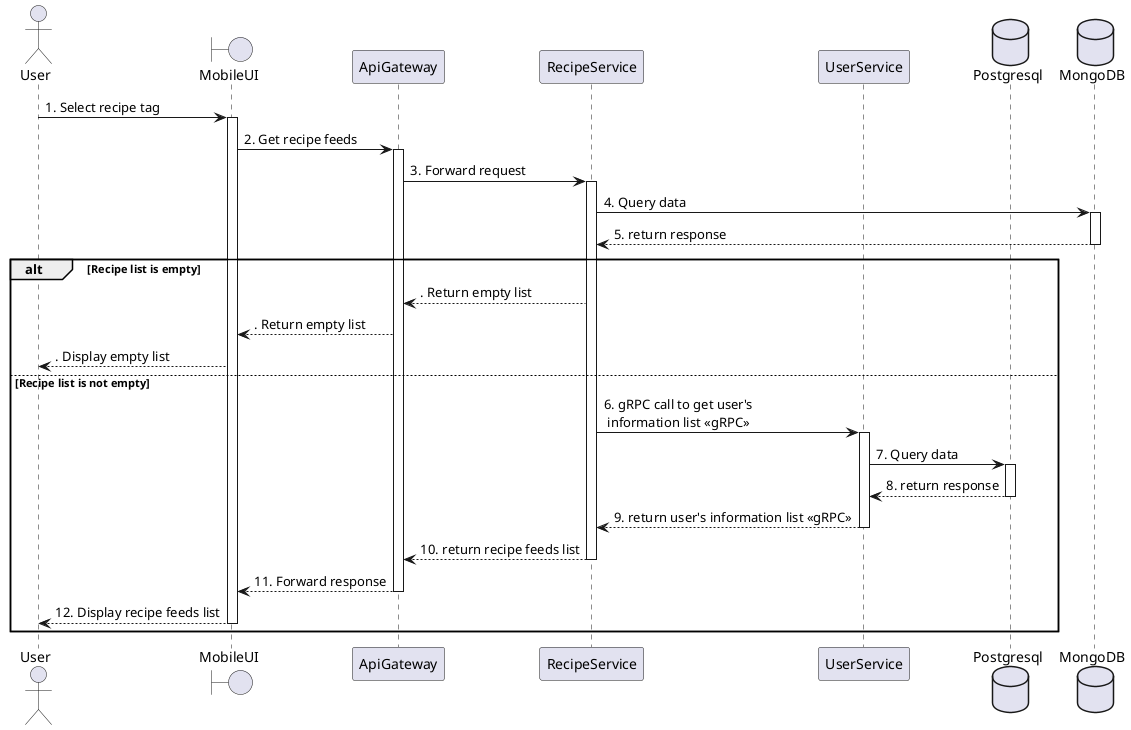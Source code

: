 @startuml GetFeeds
actor User
boundary MobileUI
participant ApiGateway
participant RecipeService
participant UserService
database Postgresql
database MongoDB

User -> MobileUI: 1. Select recipe tag
activate MobileUI

MobileUI -> ApiGateway: 2. Get recipe feeds
activate ApiGateway

ApiGateway -> RecipeService: 3. Forward request
activate RecipeService

database MongoDB
RecipeService -> MongoDB: 4. Query data
activate MongoDB
RecipeService <-- MongoDB: 5. return response
deactivate MongoDB

alt Recipe list is empty
    ApiGateway <-- RecipeService: . Return empty list
    MobileUI <-- ApiGateway: . Return empty list
    User <-- MobileUI: . Display empty list
else Recipe list is not empty
    RecipeService -> UserService: 6. gRPC call to get user's \n information list <<gRPC>>
    activate UserService
    UserService -> Postgresql: 7. Query data
    activate Postgresql
    UserService <-- Postgresql: 8. return response
    deactivate Postgresql
    RecipeService <-- UserService: 9. return user's information list <<gRPC>>
    deactivate UserService

    ApiGateway <-- RecipeService: 10. return recipe feeds list
    deactivate RecipeService
    MobileUI <-- ApiGateway: 11. Forward response
    deactivate ApiGateway
    User <-- MobileUI: 12. Display recipe feeds list
    deactivate MobileUI
end alt

@enduml
